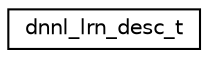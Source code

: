 digraph "Graphical Class Hierarchy"
{
 // LATEX_PDF_SIZE
  edge [fontname="Helvetica",fontsize="10",labelfontname="Helvetica",labelfontsize="10"];
  node [fontname="Helvetica",fontsize="10",shape=record];
  rankdir="LR";
  Node0 [label="dnnl_lrn_desc_t",height=0.2,width=0.4,color="black", fillcolor="white", style="filled",URL="$structdnnl__lrn__desc__t.html",tooltip="A descriptor of a Local Response Normalization (LRN) operation."];
}
